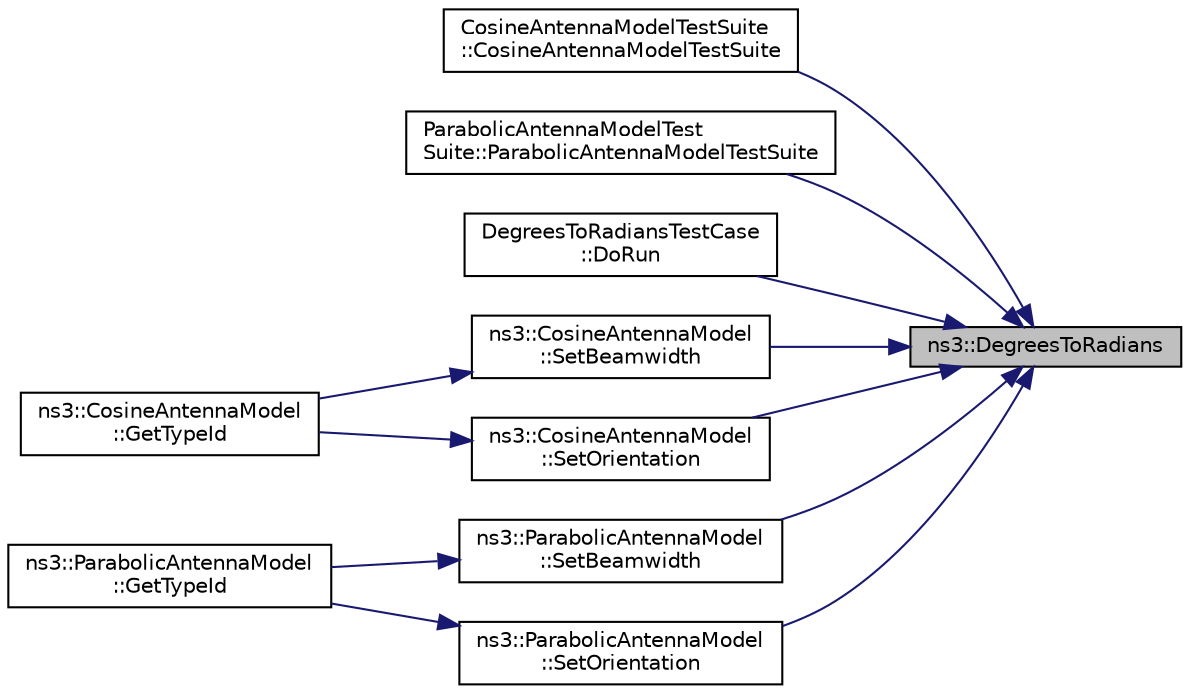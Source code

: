 digraph "ns3::DegreesToRadians"
{
 // LATEX_PDF_SIZE
  edge [fontname="Helvetica",fontsize="10",labelfontname="Helvetica",labelfontsize="10"];
  node [fontname="Helvetica",fontsize="10",shape=record];
  rankdir="RL";
  Node1 [label="ns3::DegreesToRadians",height=0.2,width=0.4,color="black", fillcolor="grey75", style="filled", fontcolor="black",tooltip="converts degrees to radians"];
  Node1 -> Node2 [dir="back",color="midnightblue",fontsize="10",style="solid",fontname="Helvetica"];
  Node2 [label="CosineAntennaModelTestSuite\l::CosineAntennaModelTestSuite",height=0.2,width=0.4,color="black", fillcolor="white", style="filled",URL="$class_cosine_antenna_model_test_suite.html#a20c64da62d9ead12c6b3e95a6a3352dc",tooltip=" "];
  Node1 -> Node3 [dir="back",color="midnightblue",fontsize="10",style="solid",fontname="Helvetica"];
  Node3 [label="ParabolicAntennaModelTest\lSuite::ParabolicAntennaModelTestSuite",height=0.2,width=0.4,color="black", fillcolor="white", style="filled",URL="$class_parabolic_antenna_model_test_suite.html#abc4e035d584c42214680fb5ee1fec3c9",tooltip=" "];
  Node1 -> Node4 [dir="back",color="midnightblue",fontsize="10",style="solid",fontname="Helvetica"];
  Node4 [label="DegreesToRadiansTestCase\l::DoRun",height=0.2,width=0.4,color="black", fillcolor="white", style="filled",URL="$class_degrees_to_radians_test_case.html#a53eee6918ef06228444edd7c5be40db1",tooltip="Implementation to actually run this TestCase."];
  Node1 -> Node5 [dir="back",color="midnightblue",fontsize="10",style="solid",fontname="Helvetica"];
  Node5 [label="ns3::CosineAntennaModel\l::SetBeamwidth",height=0.2,width=0.4,color="black", fillcolor="white", style="filled",URL="$classns3_1_1_cosine_antenna_model.html#a7caccbf17a4aa217250ccf11e73f67a3",tooltip=" "];
  Node5 -> Node6 [dir="back",color="midnightblue",fontsize="10",style="solid",fontname="Helvetica"];
  Node6 [label="ns3::CosineAntennaModel\l::GetTypeId",height=0.2,width=0.4,color="black", fillcolor="white", style="filled",URL="$classns3_1_1_cosine_antenna_model.html#a9424e417e8a7e4ac55d1779f4d1d1a2f",tooltip=" "];
  Node1 -> Node7 [dir="back",color="midnightblue",fontsize="10",style="solid",fontname="Helvetica"];
  Node7 [label="ns3::ParabolicAntennaModel\l::SetBeamwidth",height=0.2,width=0.4,color="black", fillcolor="white", style="filled",URL="$classns3_1_1_parabolic_antenna_model.html#a1cf15e22d077ff6957c7f9c0f4cdc5a5",tooltip=" "];
  Node7 -> Node8 [dir="back",color="midnightblue",fontsize="10",style="solid",fontname="Helvetica"];
  Node8 [label="ns3::ParabolicAntennaModel\l::GetTypeId",height=0.2,width=0.4,color="black", fillcolor="white", style="filled",URL="$classns3_1_1_parabolic_antenna_model.html#a0d934cb882753be1dcaf09303fda25db",tooltip=" "];
  Node1 -> Node9 [dir="back",color="midnightblue",fontsize="10",style="solid",fontname="Helvetica"];
  Node9 [label="ns3::CosineAntennaModel\l::SetOrientation",height=0.2,width=0.4,color="black", fillcolor="white", style="filled",URL="$classns3_1_1_cosine_antenna_model.html#ae2eb962f9eaa9f507c311f9be43f42d5",tooltip=" "];
  Node9 -> Node6 [dir="back",color="midnightblue",fontsize="10",style="solid",fontname="Helvetica"];
  Node1 -> Node10 [dir="back",color="midnightblue",fontsize="10",style="solid",fontname="Helvetica"];
  Node10 [label="ns3::ParabolicAntennaModel\l::SetOrientation",height=0.2,width=0.4,color="black", fillcolor="white", style="filled",URL="$classns3_1_1_parabolic_antenna_model.html#a9a1c122ef8b11f2b677a77fbd6535a93",tooltip=" "];
  Node10 -> Node8 [dir="back",color="midnightblue",fontsize="10",style="solid",fontname="Helvetica"];
}
